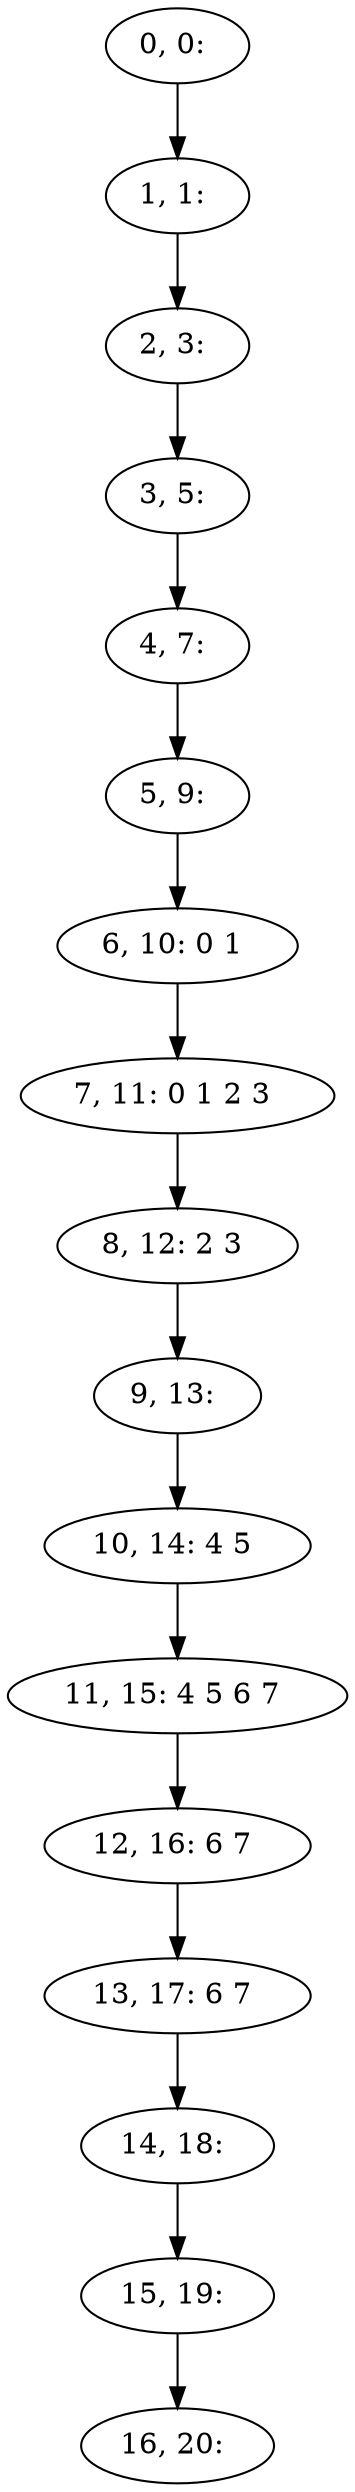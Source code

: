 digraph G {
0[label="0, 0: "];
1[label="1, 1: "];
2[label="2, 3: "];
3[label="3, 5: "];
4[label="4, 7: "];
5[label="5, 9: "];
6[label="6, 10: 0 1 "];
7[label="7, 11: 0 1 2 3 "];
8[label="8, 12: 2 3 "];
9[label="9, 13: "];
10[label="10, 14: 4 5 "];
11[label="11, 15: 4 5 6 7 "];
12[label="12, 16: 6 7 "];
13[label="13, 17: 6 7 "];
14[label="14, 18: "];
15[label="15, 19: "];
16[label="16, 20: "];
0->1 ;
1->2 ;
2->3 ;
3->4 ;
4->5 ;
5->6 ;
6->7 ;
7->8 ;
8->9 ;
9->10 ;
10->11 ;
11->12 ;
12->13 ;
13->14 ;
14->15 ;
15->16 ;
}
